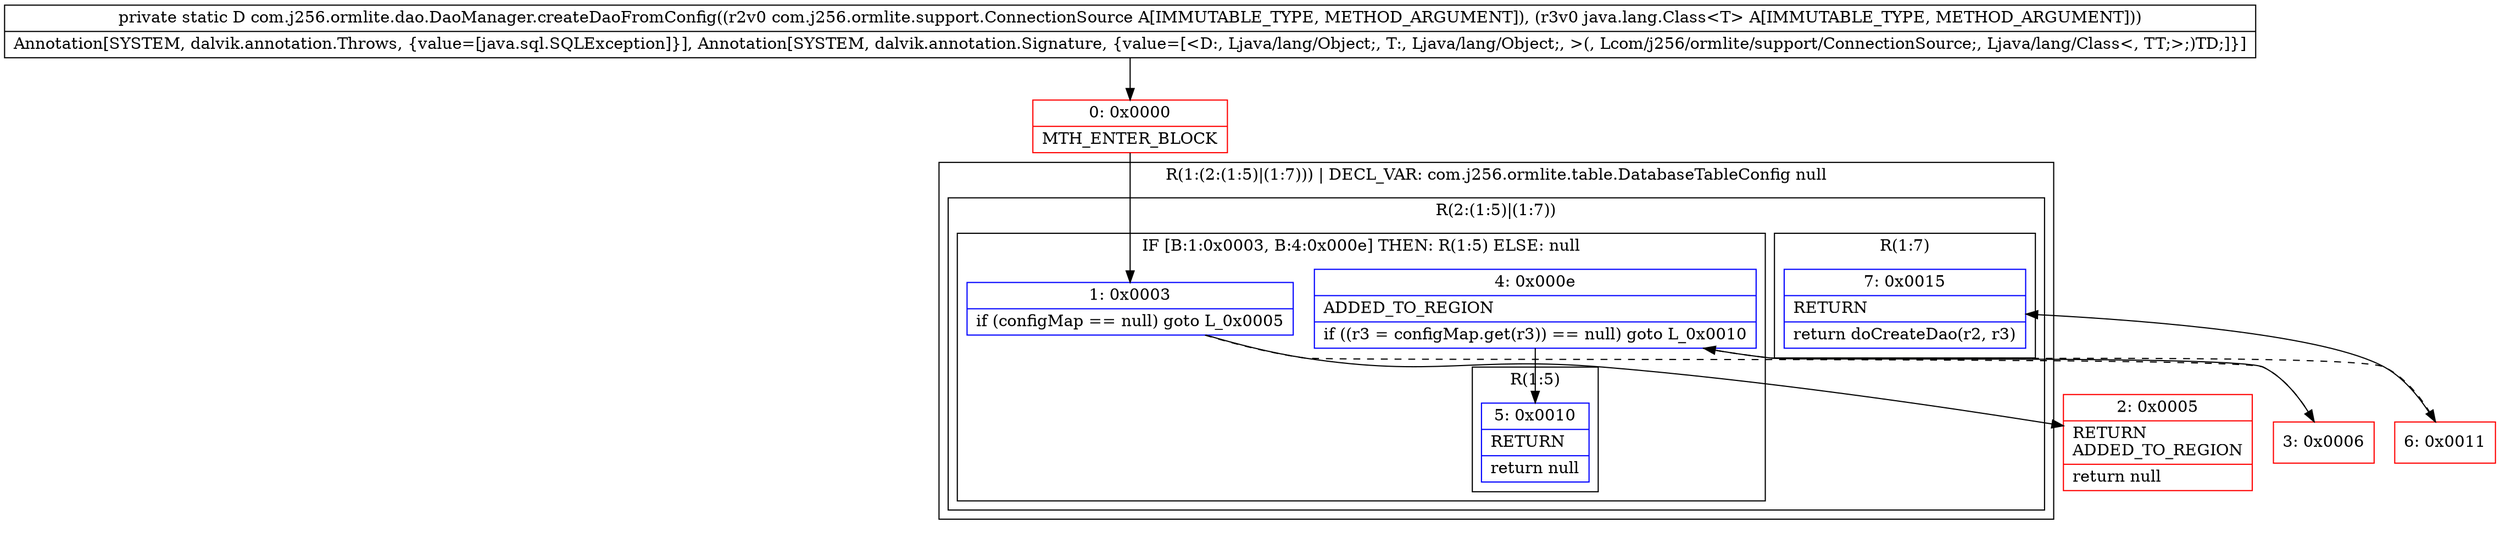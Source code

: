 digraph "CFG forcom.j256.ormlite.dao.DaoManager.createDaoFromConfig(Lcom\/j256\/ormlite\/support\/ConnectionSource;Ljava\/lang\/Class;)Ljava\/lang\/Object;" {
subgraph cluster_Region_765935682 {
label = "R(1:(2:(1:5)|(1:7))) | DECL_VAR: com.j256.ormlite.table.DatabaseTableConfig null\l";
node [shape=record,color=blue];
subgraph cluster_Region_2141562254 {
label = "R(2:(1:5)|(1:7))";
node [shape=record,color=blue];
subgraph cluster_IfRegion_477581796 {
label = "IF [B:1:0x0003, B:4:0x000e] THEN: R(1:5) ELSE: null";
node [shape=record,color=blue];
Node_1 [shape=record,label="{1\:\ 0x0003|if (configMap == null) goto L_0x0005\l}"];
Node_4 [shape=record,label="{4\:\ 0x000e|ADDED_TO_REGION\l|if ((r3 = configMap.get(r3)) == null) goto L_0x0010\l}"];
subgraph cluster_Region_381468366 {
label = "R(1:5)";
node [shape=record,color=blue];
Node_5 [shape=record,label="{5\:\ 0x0010|RETURN\l|return null\l}"];
}
}
subgraph cluster_Region_26106123 {
label = "R(1:7)";
node [shape=record,color=blue];
Node_7 [shape=record,label="{7\:\ 0x0015|RETURN\l|return doCreateDao(r2, r3)\l}"];
}
}
}
Node_0 [shape=record,color=red,label="{0\:\ 0x0000|MTH_ENTER_BLOCK\l}"];
Node_2 [shape=record,color=red,label="{2\:\ 0x0005|RETURN\lADDED_TO_REGION\l|return null\l}"];
Node_3 [shape=record,color=red,label="{3\:\ 0x0006}"];
Node_6 [shape=record,color=red,label="{6\:\ 0x0011}"];
MethodNode[shape=record,label="{private static D com.j256.ormlite.dao.DaoManager.createDaoFromConfig((r2v0 com.j256.ormlite.support.ConnectionSource A[IMMUTABLE_TYPE, METHOD_ARGUMENT]), (r3v0 java.lang.Class\<T\> A[IMMUTABLE_TYPE, METHOD_ARGUMENT]))  | Annotation[SYSTEM, dalvik.annotation.Throws, \{value=[java.sql.SQLException]\}], Annotation[SYSTEM, dalvik.annotation.Signature, \{value=[\<D:, Ljava\/lang\/Object;, T:, Ljava\/lang\/Object;, \>(, Lcom\/j256\/ormlite\/support\/ConnectionSource;, Ljava\/lang\/Class\<, TT;\>;)TD;]\}]\l}"];
MethodNode -> Node_0;
Node_1 -> Node_2;
Node_1 -> Node_3[style=dashed];
Node_4 -> Node_5;
Node_4 -> Node_6[style=dashed];
Node_0 -> Node_1;
Node_3 -> Node_4;
Node_6 -> Node_7;
}

